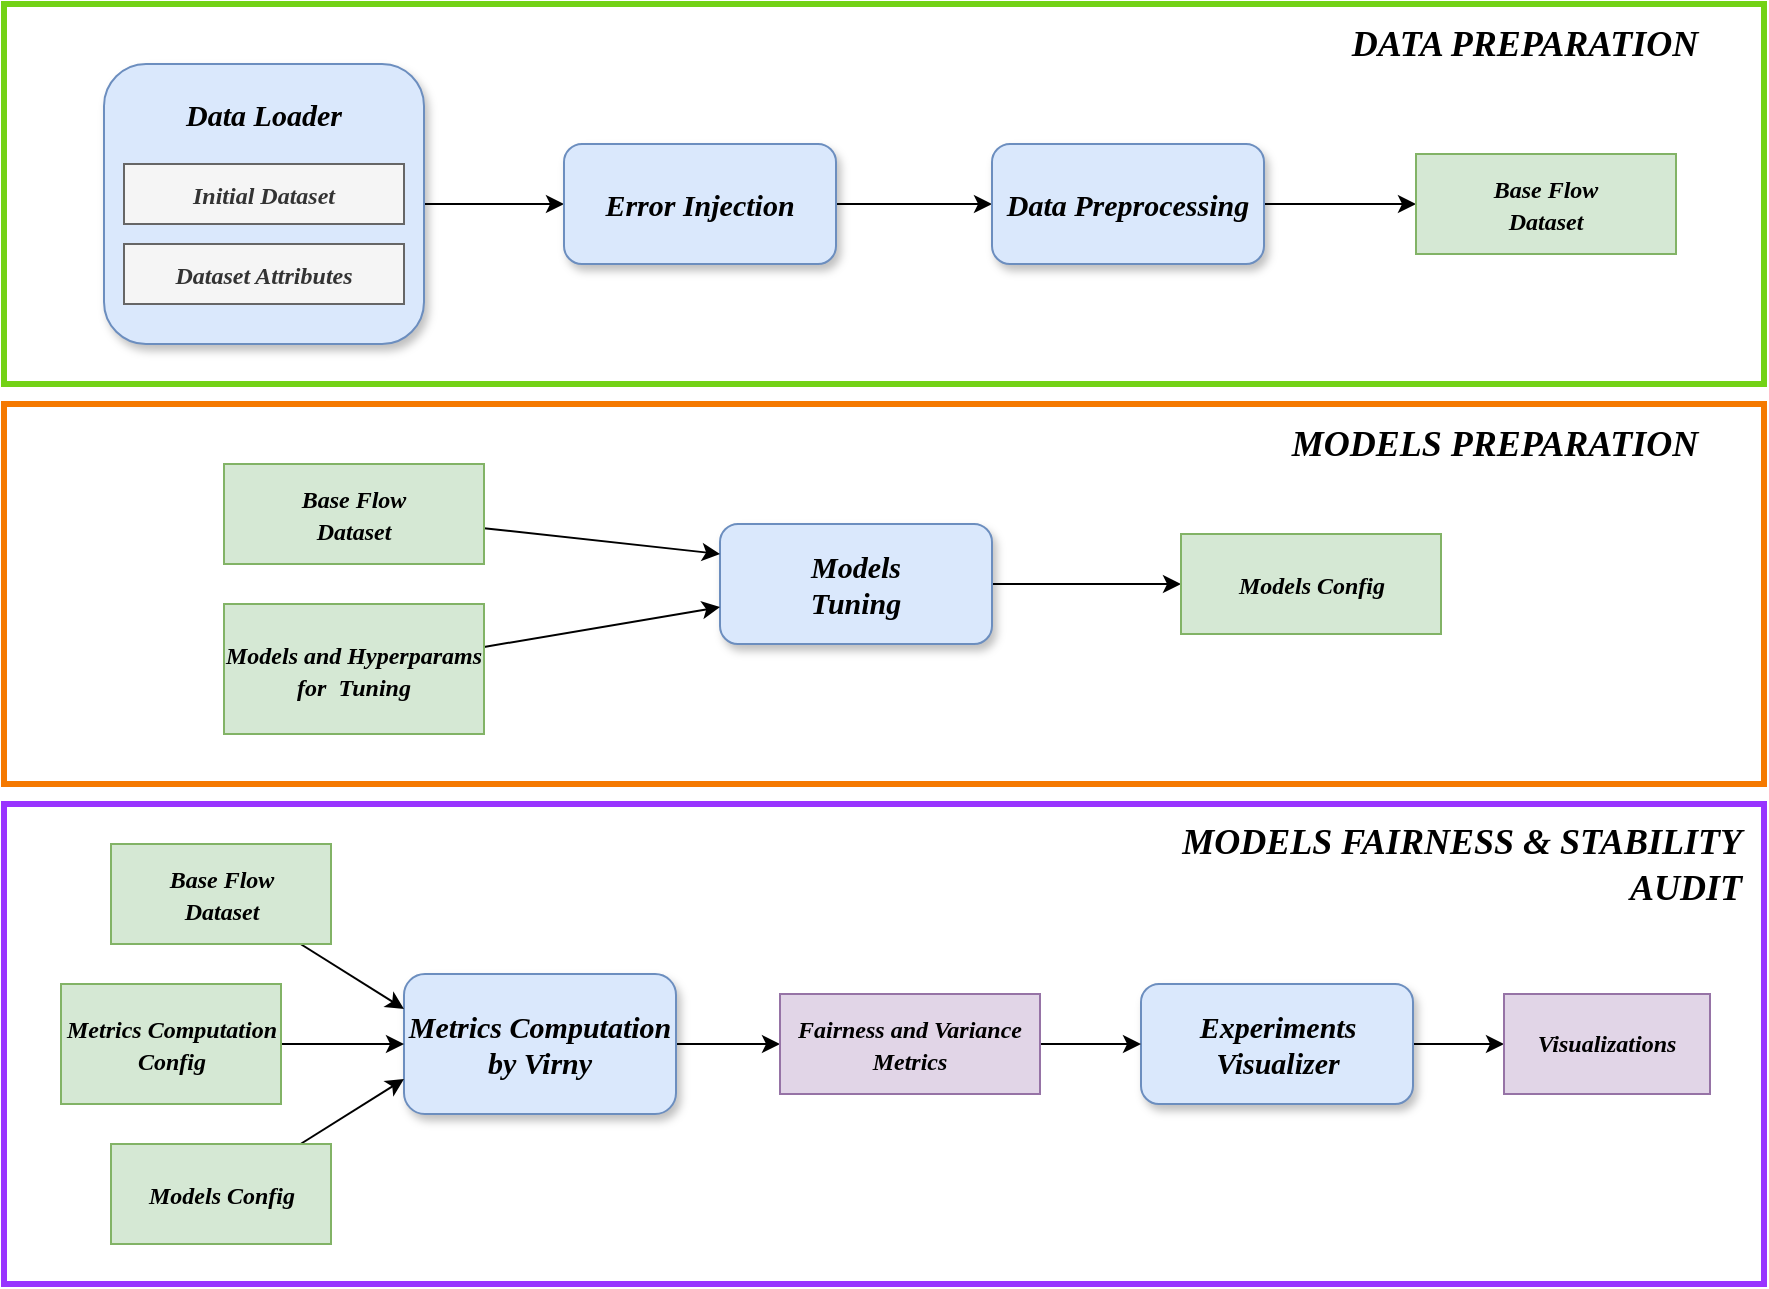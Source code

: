 <mxfile version="21.2.9" type="device">
  <diagram name="Page-1" id="UoKeEZk8qrJiN1z6IXMx">
    <mxGraphModel dx="1362" dy="766" grid="1" gridSize="10" guides="1" tooltips="1" connect="1" arrows="1" fold="1" page="1" pageScale="1" pageWidth="850" pageHeight="1100" math="0" shadow="0">
      <root>
        <mxCell id="0" />
        <mxCell id="1" parent="0" />
        <mxCell id="5Q4gcwFhn1eUK5E1_kNt-127" value="" style="rounded=0;whiteSpace=wrap;html=1;glass=0;fillColor=none;strokeWidth=3;strokeColor=#f57900;perimeterSpacing=1;" parent="1" vertex="1">
          <mxGeometry x="100" y="280" width="880" height="190" as="geometry" />
        </mxCell>
        <mxCell id="5Q4gcwFhn1eUK5E1_kNt-125" value="" style="rounded=0;whiteSpace=wrap;html=1;glass=0;fillColor=none;strokeWidth=3;strokeColor=#73d216;" parent="1" vertex="1">
          <mxGeometry x="100" y="80" width="880" height="190" as="geometry" />
        </mxCell>
        <mxCell id="5Q4gcwFhn1eUK5E1_kNt-126" value="&lt;b&gt;&lt;font data-font-src=&quot;https://fonts.googleapis.com/css?family=Merienda+One+&quot; style=&quot;font-size: 19px;&quot; face=&quot;Merienda One&quot;&gt;&lt;i&gt;&lt;font style=&quot;font-size: 19px;&quot;&gt;&lt;font style=&quot;font-size: 19px;&quot;&gt;&lt;font style=&quot;font-size: 19px;&quot;&gt;&lt;font style=&quot;font-size: 19px;&quot;&gt;&lt;font style=&quot;font-size: 18px;&quot;&gt;&lt;font style=&quot;font-size: 18px;&quot;&gt;DATA PREPARATION&lt;br&gt;&lt;/font&gt;&lt;/font&gt;&lt;/font&gt;&lt;/font&gt;&lt;/font&gt;&lt;/font&gt;&lt;/i&gt;&lt;/font&gt;&lt;/b&gt;" style="text;html=1;align=center;verticalAlign=middle;resizable=0;points=[];autosize=1;strokeColor=none;fillColor=none;" parent="1" vertex="1">
          <mxGeometry x="740" y="80" width="240" height="40" as="geometry" />
        </mxCell>
        <mxCell id="uEqAPO-9SHNmqftn-ccm-13" value="&lt;b&gt;&lt;font data-font-src=&quot;https://fonts.googleapis.com/css?family=Merienda+One+&quot; style=&quot;font-size: 19px;&quot; face=&quot;Merienda One&quot;&gt;&lt;i&gt;&lt;font style=&quot;font-size: 19px;&quot;&gt;&lt;font style=&quot;font-size: 19px;&quot;&gt;&lt;font style=&quot;font-size: 19px;&quot;&gt;&lt;font style=&quot;font-size: 19px;&quot;&gt;&lt;font style=&quot;font-size: 18px;&quot;&gt;&lt;font style=&quot;font-size: 18px;&quot;&gt;MODELS PREPARATION&lt;br&gt;&lt;/font&gt;&lt;/font&gt;&lt;/font&gt;&lt;/font&gt;&lt;/font&gt;&lt;/font&gt;&lt;/i&gt;&lt;/font&gt;&lt;/b&gt;" style="text;html=1;align=center;verticalAlign=middle;resizable=0;points=[];autosize=1;strokeColor=none;fillColor=none;" parent="1" vertex="1">
          <mxGeometry x="710" y="280" width="270" height="40" as="geometry" />
        </mxCell>
        <mxCell id="uEqAPO-9SHNmqftn-ccm-27" value="" style="rounded=0;whiteSpace=wrap;html=1;glass=0;fillColor=none;strokeWidth=3;strokeColor=#9933FF;" parent="1" vertex="1">
          <mxGeometry x="100" y="480" width="880" height="240" as="geometry" />
        </mxCell>
        <mxCell id="JGCpyCc607zzTOORuiyY-37" style="edgeStyle=orthogonalEdgeStyle;rounded=0;orthogonalLoop=1;jettySize=auto;html=1;entryX=0;entryY=0.5;entryDx=0;entryDy=0;" edge="1" parent="1" source="uEqAPO-9SHNmqftn-ccm-25" target="JGCpyCc607zzTOORuiyY-21">
          <mxGeometry relative="1" as="geometry" />
        </mxCell>
        <mxCell id="uEqAPO-9SHNmqftn-ccm-25" value="&lt;div style=&quot;font-size: 15px;&quot;&gt;&lt;font style=&quot;font-size: 15px;&quot; data-font-src=&quot;https://fonts.googleapis.com/css?family=Berkshire+Swash&quot; face=&quot;Verdana&quot;&gt;&lt;i&gt;&lt;font style=&quot;font-size: 15px;&quot;&gt;&lt;font style=&quot;font-size: 15px;&quot;&gt;&lt;font style=&quot;font-size: 15px;&quot;&gt;&lt;b&gt;Experiments&lt;/b&gt;&lt;/font&gt;&lt;/font&gt;&lt;/font&gt;&lt;/i&gt;&lt;/font&gt;&lt;/div&gt;&lt;div style=&quot;font-size: 15px;&quot;&gt;&lt;font style=&quot;font-size: 15px;&quot; data-font-src=&quot;https://fonts.googleapis.com/css?family=Berkshire+Swash&quot; face=&quot;Verdana&quot;&gt;&lt;i&gt;&lt;font style=&quot;font-size: 15px;&quot;&gt;&lt;font style=&quot;font-size: 15px;&quot;&gt;&lt;font style=&quot;font-size: 15px;&quot;&gt;&lt;b&gt;Visualizer&lt;/b&gt;&lt;/font&gt;&lt;/font&gt;&lt;/font&gt;&lt;/i&gt;&lt;/font&gt;&lt;/div&gt;" style="rounded=1;whiteSpace=wrap;html=1;fillColor=#dae8fc;strokeColor=#6c8ebf;shadow=1;gradientColor=none;" parent="1" vertex="1">
          <mxGeometry x="668.5" y="570" width="136" height="60" as="geometry" />
        </mxCell>
        <mxCell id="JGCpyCc607zzTOORuiyY-35" style="edgeStyle=orthogonalEdgeStyle;rounded=0;orthogonalLoop=1;jettySize=auto;html=1;entryX=0;entryY=0.5;entryDx=0;entryDy=0;" edge="1" parent="1" source="uEqAPO-9SHNmqftn-ccm-26" target="JGCpyCc607zzTOORuiyY-20">
          <mxGeometry relative="1" as="geometry" />
        </mxCell>
        <mxCell id="uEqAPO-9SHNmqftn-ccm-26" value="&lt;div style=&quot;font-size: 15px;&quot;&gt;&lt;font style=&quot;font-size: 15px;&quot; data-font-src=&quot;https://fonts.googleapis.com/css?family=Berkshire+Swash&quot; face=&quot;Verdana&quot;&gt;&lt;i&gt;&lt;font style=&quot;font-size: 15px;&quot;&gt;&lt;font style=&quot;font-size: 15px;&quot;&gt;&lt;font style=&quot;font-size: 15px;&quot;&gt;&lt;b&gt;Metrics Computation &lt;br&gt;&lt;/b&gt;&lt;/font&gt;&lt;/font&gt;&lt;/font&gt;&lt;/i&gt;&lt;/font&gt;&lt;/div&gt;&lt;div style=&quot;font-size: 15px;&quot;&gt;&lt;font style=&quot;font-size: 15px;&quot; data-font-src=&quot;https://fonts.googleapis.com/css?family=Berkshire+Swash&quot; face=&quot;Verdana&quot;&gt;&lt;i&gt;&lt;font style=&quot;font-size: 15px;&quot;&gt;&lt;font style=&quot;font-size: 15px;&quot;&gt;&lt;font style=&quot;font-size: 15px;&quot;&gt;&lt;b&gt;by Virny&lt;br&gt;&lt;/b&gt;&lt;/font&gt;&lt;/font&gt;&lt;/font&gt;&lt;/i&gt;&lt;/font&gt;&lt;/div&gt;" style="rounded=1;whiteSpace=wrap;html=1;fillColor=#dae8fc;strokeColor=#6c8ebf;shadow=1;gradientColor=none;" parent="1" vertex="1">
          <mxGeometry x="300" y="565" width="136" height="70" as="geometry" />
        </mxCell>
        <mxCell id="uEqAPO-9SHNmqftn-ccm-29" value="&lt;div align=&quot;right&quot;&gt;&lt;b&gt;&lt;font data-font-src=&quot;https://fonts.googleapis.com/css?family=Merienda+One+&quot; style=&quot;font-size: 19px;&quot; face=&quot;Merienda One&quot;&gt;&lt;i&gt;&lt;font style=&quot;font-size: 19px;&quot;&gt;&lt;font style=&quot;font-size: 19px;&quot;&gt;&lt;font style=&quot;font-size: 19px;&quot;&gt;&lt;font style=&quot;font-size: 19px;&quot;&gt;&lt;font style=&quot;font-size: 18px;&quot;&gt;&lt;font style=&quot;font-size: 18px;&quot;&gt;MODELS FAIRNESS &amp;amp; STABILITY &lt;br&gt;&lt;/font&gt;&lt;/font&gt;&lt;/font&gt;&lt;/font&gt;&lt;/font&gt;&lt;/font&gt;&lt;/i&gt;&lt;/font&gt;&lt;/b&gt;&lt;/div&gt;&lt;div align=&quot;right&quot;&gt;&lt;b&gt;&lt;font data-font-src=&quot;https://fonts.googleapis.com/css?family=Merienda+One+&quot; style=&quot;font-size: 19px;&quot; face=&quot;Merienda One&quot;&gt;&lt;i&gt;&lt;font style=&quot;font-size: 19px;&quot;&gt;&lt;font style=&quot;font-size: 19px;&quot;&gt;&lt;font style=&quot;font-size: 19px;&quot;&gt;&lt;font style=&quot;font-size: 19px;&quot;&gt;&lt;font style=&quot;font-size: 18px;&quot;&gt;&lt;font style=&quot;font-size: 18px;&quot;&gt;AUDIT&lt;/font&gt;&lt;/font&gt;&lt;/font&gt;&lt;/font&gt;&lt;/font&gt;&lt;/font&gt;&lt;/i&gt;&lt;/font&gt;&lt;/b&gt;&lt;/div&gt;" style="text;html=1;align=right;verticalAlign=middle;resizable=0;points=[];autosize=1;strokeColor=none;fillColor=none;" parent="1" vertex="1">
          <mxGeometry x="610" y="480" width="360" height="60" as="geometry" />
        </mxCell>
        <mxCell id="JGCpyCc607zzTOORuiyY-23" style="edgeStyle=orthogonalEdgeStyle;rounded=0;orthogonalLoop=1;jettySize=auto;html=1;entryX=0;entryY=0.5;entryDx=0;entryDy=0;" edge="1" parent="1" source="JGCpyCc607zzTOORuiyY-1" target="JGCpyCc607zzTOORuiyY-2">
          <mxGeometry relative="1" as="geometry" />
        </mxCell>
        <mxCell id="JGCpyCc607zzTOORuiyY-1" value="" style="rounded=1;whiteSpace=wrap;html=1;fillColor=#dae8fc;strokeColor=#6c8ebf;shadow=1;gradientColor=none;" vertex="1" parent="1">
          <mxGeometry x="150" y="110" width="160" height="140" as="geometry" />
        </mxCell>
        <mxCell id="JGCpyCc607zzTOORuiyY-24" style="edgeStyle=orthogonalEdgeStyle;rounded=0;orthogonalLoop=1;jettySize=auto;html=1;entryX=0;entryY=0.5;entryDx=0;entryDy=0;" edge="1" parent="1" source="JGCpyCc607zzTOORuiyY-2" target="JGCpyCc607zzTOORuiyY-3">
          <mxGeometry relative="1" as="geometry" />
        </mxCell>
        <mxCell id="JGCpyCc607zzTOORuiyY-2" value="&lt;div style=&quot;font-size: 15px;&quot;&gt;&lt;font style=&quot;font-size: 15px;&quot; data-font-src=&quot;https://fonts.googleapis.com/css?family=Berkshire+Swash&quot; face=&quot;Verdana&quot;&gt;&lt;i&gt;&lt;font style=&quot;font-size: 15px;&quot;&gt;&lt;font style=&quot;font-size: 15px;&quot;&gt;&lt;font style=&quot;font-size: 15px;&quot;&gt;&lt;b&gt;Error Injection&lt;br&gt;&lt;/b&gt;&lt;/font&gt;&lt;/font&gt;&lt;/font&gt;&lt;/i&gt;&lt;/font&gt;&lt;/div&gt;" style="rounded=1;whiteSpace=wrap;html=1;fillColor=#dae8fc;strokeColor=#6c8ebf;shadow=1;gradientColor=none;" vertex="1" parent="1">
          <mxGeometry x="380" y="150" width="136" height="60" as="geometry" />
        </mxCell>
        <mxCell id="JGCpyCc607zzTOORuiyY-30" style="edgeStyle=orthogonalEdgeStyle;rounded=0;orthogonalLoop=1;jettySize=auto;html=1;entryX=0;entryY=0.5;entryDx=0;entryDy=0;" edge="1" parent="1" source="JGCpyCc607zzTOORuiyY-3" target="JGCpyCc607zzTOORuiyY-15">
          <mxGeometry relative="1" as="geometry" />
        </mxCell>
        <mxCell id="JGCpyCc607zzTOORuiyY-3" value="&lt;div style=&quot;font-size: 15px;&quot;&gt;&lt;font style=&quot;font-size: 15px;&quot; data-font-src=&quot;https://fonts.googleapis.com/css?family=Berkshire+Swash&quot; face=&quot;Verdana&quot;&gt;&lt;i&gt;&lt;font style=&quot;font-size: 15px;&quot;&gt;&lt;font style=&quot;font-size: 15px;&quot;&gt;&lt;font style=&quot;font-size: 15px;&quot;&gt;&lt;b&gt;Data Preprocessing&lt;/b&gt;&lt;/font&gt;&lt;/font&gt;&lt;/font&gt;&lt;/i&gt;&lt;/font&gt;&lt;/div&gt;" style="rounded=1;whiteSpace=wrap;html=1;fillColor=#dae8fc;strokeColor=#6c8ebf;shadow=1;gradientColor=none;" vertex="1" parent="1">
          <mxGeometry x="594" y="150" width="136" height="60" as="geometry" />
        </mxCell>
        <mxCell id="JGCpyCc607zzTOORuiyY-6" value="&lt;div style=&quot;font-size: 15px;&quot;&gt;&lt;font style=&quot;font-size: 15px;&quot;&gt;&lt;b&gt;&lt;font style=&quot;font-size: 15px;&quot; data-font-src=&quot;https://fonts.googleapis.com/css?family=Berkshire+Swash&quot; face=&quot;Verdana&quot;&gt;&lt;i&gt;&lt;font style=&quot;font-size: 15px;&quot;&gt;&lt;font style=&quot;font-size: 15px;&quot;&gt;&lt;font style=&quot;font-size: 15px;&quot;&gt;Data Loader&lt;br&gt;&lt;/font&gt;&lt;/font&gt;&lt;/font&gt;&lt;/i&gt;&lt;/font&gt;&lt;/b&gt;&lt;/font&gt;&lt;/div&gt;" style="text;html=1;strokeColor=none;fillColor=none;align=center;verticalAlign=middle;whiteSpace=wrap;rounded=0;" vertex="1" parent="1">
          <mxGeometry x="140" y="120" width="180" height="30" as="geometry" />
        </mxCell>
        <mxCell id="JGCpyCc607zzTOORuiyY-7" value="&lt;div style=&quot;font-size: 13px;&quot;&gt;&lt;font style=&quot;font-size: 13px;&quot;&gt;&lt;b&gt;&lt;font style=&quot;font-size: 13px;&quot; data-font-src=&quot;https://fonts.googleapis.com/css?family=Berkshire+Swash&quot; face=&quot;Verdana&quot;&gt;&lt;i&gt;&lt;font style=&quot;font-size: 13px;&quot;&gt;&lt;font style=&quot;font-size: 12px;&quot;&gt;&lt;font style=&quot;font-size: 12px;&quot;&gt;Initial Dataset&lt;br&gt;&lt;/font&gt;&lt;/font&gt;&lt;/font&gt;&lt;/i&gt;&lt;/font&gt;&lt;/b&gt;&lt;/font&gt;&lt;/div&gt;" style="rounded=0;whiteSpace=wrap;html=1;fillColor=#f5f5f5;fontColor=#333333;strokeColor=#666666;" vertex="1" parent="1">
          <mxGeometry x="160" y="160" width="140" height="30" as="geometry" />
        </mxCell>
        <mxCell id="JGCpyCc607zzTOORuiyY-8" value="&lt;div style=&quot;font-size: 13px;&quot;&gt;&lt;font style=&quot;font-size: 13px;&quot;&gt;&lt;b&gt;&lt;font style=&quot;font-size: 13px;&quot; data-font-src=&quot;https://fonts.googleapis.com/css?family=Berkshire+Swash&quot; face=&quot;Verdana&quot;&gt;&lt;i&gt;&lt;font style=&quot;font-size: 13px;&quot;&gt;&lt;font style=&quot;font-size: 12px;&quot;&gt;&lt;font style=&quot;font-size: 12px;&quot;&gt;Dataset Attributes&lt;br&gt;&lt;/font&gt;&lt;/font&gt;&lt;/font&gt;&lt;/i&gt;&lt;/font&gt;&lt;/b&gt;&lt;/font&gt;&lt;/div&gt;" style="rounded=0;whiteSpace=wrap;html=1;fillColor=#f5f5f5;fontColor=#333333;strokeColor=#666666;" vertex="1" parent="1">
          <mxGeometry x="160" y="200" width="140" height="30" as="geometry" />
        </mxCell>
        <mxCell id="JGCpyCc607zzTOORuiyY-28" style="edgeStyle=orthogonalEdgeStyle;rounded=0;orthogonalLoop=1;jettySize=auto;html=1;entryX=0;entryY=0.5;entryDx=0;entryDy=0;" edge="1" parent="1" source="JGCpyCc607zzTOORuiyY-11" target="JGCpyCc607zzTOORuiyY-16">
          <mxGeometry relative="1" as="geometry" />
        </mxCell>
        <mxCell id="JGCpyCc607zzTOORuiyY-11" value="&lt;div style=&quot;font-size: 15px;&quot;&gt;&lt;font style=&quot;font-size: 15px;&quot; data-font-src=&quot;https://fonts.googleapis.com/css?family=Berkshire+Swash&quot; face=&quot;Verdana&quot;&gt;&lt;i&gt;&lt;font style=&quot;font-size: 15px;&quot;&gt;&lt;font style=&quot;font-size: 15px;&quot;&gt;&lt;font style=&quot;font-size: 15px;&quot;&gt;&lt;b&gt;Models &lt;br&gt;Tuning&lt;/b&gt;&lt;/font&gt;&lt;/font&gt;&lt;/font&gt;&lt;/i&gt;&lt;/font&gt;&lt;/div&gt;" style="rounded=1;whiteSpace=wrap;html=1;fillColor=#dae8fc;strokeColor=#6c8ebf;shadow=1;gradientColor=none;" vertex="1" parent="1">
          <mxGeometry x="458" y="340" width="136" height="60" as="geometry" />
        </mxCell>
        <mxCell id="JGCpyCc607zzTOORuiyY-26" style="rounded=0;orthogonalLoop=1;jettySize=auto;html=1;entryX=0;entryY=0.25;entryDx=0;entryDy=0;" edge="1" parent="1" source="JGCpyCc607zzTOORuiyY-12" target="JGCpyCc607zzTOORuiyY-11">
          <mxGeometry relative="1" as="geometry" />
        </mxCell>
        <mxCell id="JGCpyCc607zzTOORuiyY-12" value="&lt;div style=&quot;font-size: 13px;&quot;&gt;&lt;font style=&quot;font-size: 13px;&quot;&gt;&lt;b&gt;&lt;font style=&quot;font-size: 13px;&quot; data-font-src=&quot;https://fonts.googleapis.com/css?family=Berkshire+Swash&quot; face=&quot;Verdana&quot;&gt;&lt;i&gt;&lt;font style=&quot;font-size: 13px;&quot;&gt;&lt;font style=&quot;font-size: 12px;&quot;&gt;&lt;font style=&quot;font-size: 12px;&quot;&gt;Base Flow&lt;/font&gt;&lt;/font&gt;&lt;/font&gt;&lt;/i&gt;&lt;/font&gt;&lt;/b&gt;&lt;/font&gt;&lt;/div&gt;&lt;div style=&quot;font-size: 13px;&quot;&gt;&lt;font style=&quot;font-size: 13px;&quot;&gt;&lt;b&gt;&lt;font style=&quot;font-size: 13px;&quot; data-font-src=&quot;https://fonts.googleapis.com/css?family=Berkshire+Swash&quot; face=&quot;Verdana&quot;&gt;&lt;i&gt;&lt;font style=&quot;font-size: 13px;&quot;&gt;&lt;font style=&quot;font-size: 12px;&quot;&gt;&lt;font style=&quot;font-size: 12px;&quot;&gt;Dataset&lt;br&gt;&lt;/font&gt;&lt;/font&gt;&lt;/font&gt;&lt;/i&gt;&lt;/font&gt;&lt;/b&gt;&lt;/font&gt;&lt;/div&gt;" style="rounded=0;whiteSpace=wrap;html=1;fillColor=#d5e8d4;strokeColor=#82b366;" vertex="1" parent="1">
          <mxGeometry x="210" y="310" width="130" height="50" as="geometry" />
        </mxCell>
        <mxCell id="JGCpyCc607zzTOORuiyY-27" style="rounded=0;orthogonalLoop=1;jettySize=auto;html=1;" edge="1" parent="1" source="JGCpyCc607zzTOORuiyY-13" target="JGCpyCc607zzTOORuiyY-11">
          <mxGeometry relative="1" as="geometry" />
        </mxCell>
        <mxCell id="JGCpyCc607zzTOORuiyY-13" value="&lt;div style=&quot;font-size: 13px;&quot;&gt;&lt;font style=&quot;font-size: 13px;&quot;&gt;&lt;b&gt;&lt;font style=&quot;font-size: 13px;&quot; data-font-src=&quot;https://fonts.googleapis.com/css?family=Berkshire+Swash&quot; face=&quot;Verdana&quot;&gt;&lt;i&gt;&lt;font style=&quot;font-size: 13px;&quot;&gt;&lt;font style=&quot;font-size: 12px;&quot;&gt;&lt;font style=&quot;font-size: 12px;&quot;&gt;Models and Hyperparams for&amp;nbsp; Tuning&lt;br&gt;&lt;/font&gt;&lt;/font&gt;&lt;/font&gt;&lt;/i&gt;&lt;/font&gt;&lt;/b&gt;&lt;/font&gt;&lt;/div&gt;" style="rounded=0;whiteSpace=wrap;html=1;fillColor=#d5e8d4;strokeColor=#82b366;" vertex="1" parent="1">
          <mxGeometry x="210" y="380" width="130" height="65" as="geometry" />
        </mxCell>
        <mxCell id="JGCpyCc607zzTOORuiyY-15" value="&lt;div style=&quot;font-size: 13px;&quot;&gt;&lt;font style=&quot;font-size: 13px;&quot;&gt;&lt;b&gt;&lt;font style=&quot;font-size: 13px;&quot; data-font-src=&quot;https://fonts.googleapis.com/css?family=Berkshire+Swash&quot; face=&quot;Verdana&quot;&gt;&lt;i&gt;&lt;font style=&quot;font-size: 13px;&quot;&gt;&lt;font style=&quot;font-size: 12px;&quot;&gt;&lt;font style=&quot;font-size: 12px;&quot;&gt;Base Flow&lt;/font&gt;&lt;/font&gt;&lt;/font&gt;&lt;/i&gt;&lt;/font&gt;&lt;/b&gt;&lt;/font&gt;&lt;/div&gt;&lt;div style=&quot;font-size: 13px;&quot;&gt;&lt;font style=&quot;font-size: 13px;&quot;&gt;&lt;b&gt;&lt;font style=&quot;font-size: 13px;&quot; data-font-src=&quot;https://fonts.googleapis.com/css?family=Berkshire+Swash&quot; face=&quot;Verdana&quot;&gt;&lt;i&gt;&lt;font style=&quot;font-size: 13px;&quot;&gt;&lt;font style=&quot;font-size: 12px;&quot;&gt;&lt;font style=&quot;font-size: 12px;&quot;&gt;Dataset&lt;br&gt;&lt;/font&gt;&lt;/font&gt;&lt;/font&gt;&lt;/i&gt;&lt;/font&gt;&lt;/b&gt;&lt;/font&gt;&lt;/div&gt;" style="rounded=0;whiteSpace=wrap;html=1;fillColor=#d5e8d4;strokeColor=#82b366;" vertex="1" parent="1">
          <mxGeometry x="806" y="155" width="130" height="50" as="geometry" />
        </mxCell>
        <mxCell id="JGCpyCc607zzTOORuiyY-16" value="&lt;div style=&quot;font-size: 13px;&quot;&gt;&lt;font style=&quot;font-size: 13px;&quot;&gt;&lt;b&gt;&lt;font style=&quot;font-size: 13px;&quot; data-font-src=&quot;https://fonts.googleapis.com/css?family=Berkshire+Swash&quot; face=&quot;Verdana&quot;&gt;&lt;i&gt;&lt;font style=&quot;font-size: 13px;&quot;&gt;&lt;font style=&quot;font-size: 12px;&quot;&gt;&lt;font style=&quot;font-size: 12px;&quot;&gt;Models Config&lt;br&gt;&lt;/font&gt;&lt;/font&gt;&lt;/font&gt;&lt;/i&gt;&lt;/font&gt;&lt;/b&gt;&lt;/font&gt;&lt;/div&gt;" style="rounded=0;whiteSpace=wrap;html=1;fillColor=#d5e8d4;strokeColor=#82b366;" vertex="1" parent="1">
          <mxGeometry x="688.5" y="345" width="130" height="50" as="geometry" />
        </mxCell>
        <mxCell id="JGCpyCc607zzTOORuiyY-34" style="rounded=0;orthogonalLoop=1;jettySize=auto;html=1;entryX=0;entryY=0.25;entryDx=0;entryDy=0;" edge="1" parent="1" source="JGCpyCc607zzTOORuiyY-17" target="uEqAPO-9SHNmqftn-ccm-26">
          <mxGeometry relative="1" as="geometry" />
        </mxCell>
        <mxCell id="JGCpyCc607zzTOORuiyY-17" value="&lt;div style=&quot;font-size: 13px;&quot;&gt;&lt;font style=&quot;font-size: 13px;&quot;&gt;&lt;b&gt;&lt;font style=&quot;font-size: 13px;&quot; data-font-src=&quot;https://fonts.googleapis.com/css?family=Berkshire+Swash&quot; face=&quot;Verdana&quot;&gt;&lt;i&gt;&lt;font style=&quot;font-size: 13px;&quot;&gt;&lt;font style=&quot;font-size: 12px;&quot;&gt;&lt;font style=&quot;font-size: 12px;&quot;&gt;Base Flow&lt;/font&gt;&lt;/font&gt;&lt;/font&gt;&lt;/i&gt;&lt;/font&gt;&lt;/b&gt;&lt;/font&gt;&lt;/div&gt;&lt;div style=&quot;font-size: 13px;&quot;&gt;&lt;font style=&quot;font-size: 13px;&quot;&gt;&lt;b&gt;&lt;font style=&quot;font-size: 13px;&quot; data-font-src=&quot;https://fonts.googleapis.com/css?family=Berkshire+Swash&quot; face=&quot;Verdana&quot;&gt;&lt;i&gt;&lt;font style=&quot;font-size: 13px;&quot;&gt;&lt;font style=&quot;font-size: 12px;&quot;&gt;&lt;font style=&quot;font-size: 12px;&quot;&gt;Dataset&lt;br&gt;&lt;/font&gt;&lt;/font&gt;&lt;/font&gt;&lt;/i&gt;&lt;/font&gt;&lt;/b&gt;&lt;/font&gt;&lt;/div&gt;" style="rounded=0;whiteSpace=wrap;html=1;fillColor=#d5e8d4;strokeColor=#82b366;" vertex="1" parent="1">
          <mxGeometry x="153.5" y="500" width="110" height="50" as="geometry" />
        </mxCell>
        <mxCell id="JGCpyCc607zzTOORuiyY-33" style="rounded=0;orthogonalLoop=1;jettySize=auto;html=1;entryX=0;entryY=0.75;entryDx=0;entryDy=0;" edge="1" parent="1" source="JGCpyCc607zzTOORuiyY-18" target="uEqAPO-9SHNmqftn-ccm-26">
          <mxGeometry relative="1" as="geometry" />
        </mxCell>
        <mxCell id="JGCpyCc607zzTOORuiyY-18" value="&lt;div style=&quot;font-size: 13px;&quot;&gt;&lt;font style=&quot;font-size: 13px;&quot;&gt;&lt;b&gt;&lt;font style=&quot;font-size: 13px;&quot; data-font-src=&quot;https://fonts.googleapis.com/css?family=Berkshire+Swash&quot; face=&quot;Verdana&quot;&gt;&lt;i&gt;&lt;font style=&quot;font-size: 13px;&quot;&gt;&lt;font style=&quot;font-size: 12px;&quot;&gt;&lt;font style=&quot;font-size: 12px;&quot;&gt;Models Config&lt;br&gt;&lt;/font&gt;&lt;/font&gt;&lt;/font&gt;&lt;/i&gt;&lt;/font&gt;&lt;/b&gt;&lt;/font&gt;&lt;/div&gt;" style="rounded=0;whiteSpace=wrap;html=1;fillColor=#d5e8d4;strokeColor=#82b366;" vertex="1" parent="1">
          <mxGeometry x="153.5" y="650" width="110" height="50" as="geometry" />
        </mxCell>
        <mxCell id="JGCpyCc607zzTOORuiyY-32" style="edgeStyle=orthogonalEdgeStyle;rounded=0;orthogonalLoop=1;jettySize=auto;html=1;entryX=0;entryY=0.5;entryDx=0;entryDy=0;" edge="1" parent="1" source="JGCpyCc607zzTOORuiyY-19" target="uEqAPO-9SHNmqftn-ccm-26">
          <mxGeometry relative="1" as="geometry" />
        </mxCell>
        <mxCell id="JGCpyCc607zzTOORuiyY-19" value="&lt;div style=&quot;font-size: 13px;&quot;&gt;&lt;font style=&quot;font-size: 13px;&quot;&gt;&lt;b&gt;&lt;font style=&quot;font-size: 13px;&quot; data-font-src=&quot;https://fonts.googleapis.com/css?family=Berkshire+Swash&quot; face=&quot;Verdana&quot;&gt;&lt;i&gt;&lt;font style=&quot;font-size: 13px;&quot;&gt;&lt;font style=&quot;font-size: 12px;&quot;&gt;&lt;font style=&quot;font-size: 12px;&quot;&gt;Metrics Computation &lt;br&gt;&lt;/font&gt;&lt;/font&gt;&lt;/font&gt;&lt;/i&gt;&lt;/font&gt;&lt;/b&gt;&lt;/font&gt;&lt;/div&gt;&lt;div style=&quot;font-size: 13px;&quot;&gt;&lt;font style=&quot;font-size: 13px;&quot;&gt;&lt;b&gt;&lt;font style=&quot;font-size: 13px;&quot; data-font-src=&quot;https://fonts.googleapis.com/css?family=Berkshire+Swash&quot; face=&quot;Verdana&quot;&gt;&lt;i&gt;&lt;font style=&quot;font-size: 13px;&quot;&gt;&lt;font style=&quot;font-size: 12px;&quot;&gt;&lt;font style=&quot;font-size: 12px;&quot;&gt;Config&lt;br&gt;&lt;/font&gt;&lt;/font&gt;&lt;/font&gt;&lt;/i&gt;&lt;/font&gt;&lt;/b&gt;&lt;/font&gt;&lt;/div&gt;" style="rounded=0;whiteSpace=wrap;html=1;fillColor=#d5e8d4;strokeColor=#82b366;" vertex="1" parent="1">
          <mxGeometry x="128.5" y="570" width="110" height="60" as="geometry" />
        </mxCell>
        <mxCell id="JGCpyCc607zzTOORuiyY-36" style="edgeStyle=orthogonalEdgeStyle;rounded=0;orthogonalLoop=1;jettySize=auto;html=1;entryX=0;entryY=0.5;entryDx=0;entryDy=0;" edge="1" parent="1" source="JGCpyCc607zzTOORuiyY-20" target="uEqAPO-9SHNmqftn-ccm-25">
          <mxGeometry relative="1" as="geometry" />
        </mxCell>
        <mxCell id="JGCpyCc607zzTOORuiyY-20" value="&lt;div style=&quot;font-size: 13px;&quot;&gt;&lt;font style=&quot;font-size: 13px;&quot;&gt;&lt;b&gt;&lt;font style=&quot;font-size: 13px;&quot; data-font-src=&quot;https://fonts.googleapis.com/css?family=Berkshire+Swash&quot; face=&quot;Verdana&quot;&gt;&lt;i&gt;&lt;font style=&quot;font-size: 13px;&quot;&gt;&lt;font style=&quot;font-size: 12px;&quot;&gt;&lt;font style=&quot;font-size: 12px;&quot;&gt;Fairness and Variance Metrics&lt;br&gt;&lt;/font&gt;&lt;/font&gt;&lt;/font&gt;&lt;/i&gt;&lt;/font&gt;&lt;/b&gt;&lt;/font&gt;&lt;/div&gt;" style="rounded=0;whiteSpace=wrap;html=1;fillColor=#e1d5e7;strokeColor=#9673a6;" vertex="1" parent="1">
          <mxGeometry x="488" y="575" width="130" height="50" as="geometry" />
        </mxCell>
        <mxCell id="JGCpyCc607zzTOORuiyY-21" value="&lt;font face=&quot;Verdana&quot;&gt;&lt;b&gt;&lt;i&gt;Visualizations&lt;/i&gt;&lt;/b&gt;&lt;/font&gt;" style="rounded=0;whiteSpace=wrap;html=1;fillColor=#e1d5e7;strokeColor=#9673a6;" vertex="1" parent="1">
          <mxGeometry x="850" y="575" width="103" height="50" as="geometry" />
        </mxCell>
      </root>
    </mxGraphModel>
  </diagram>
</mxfile>
